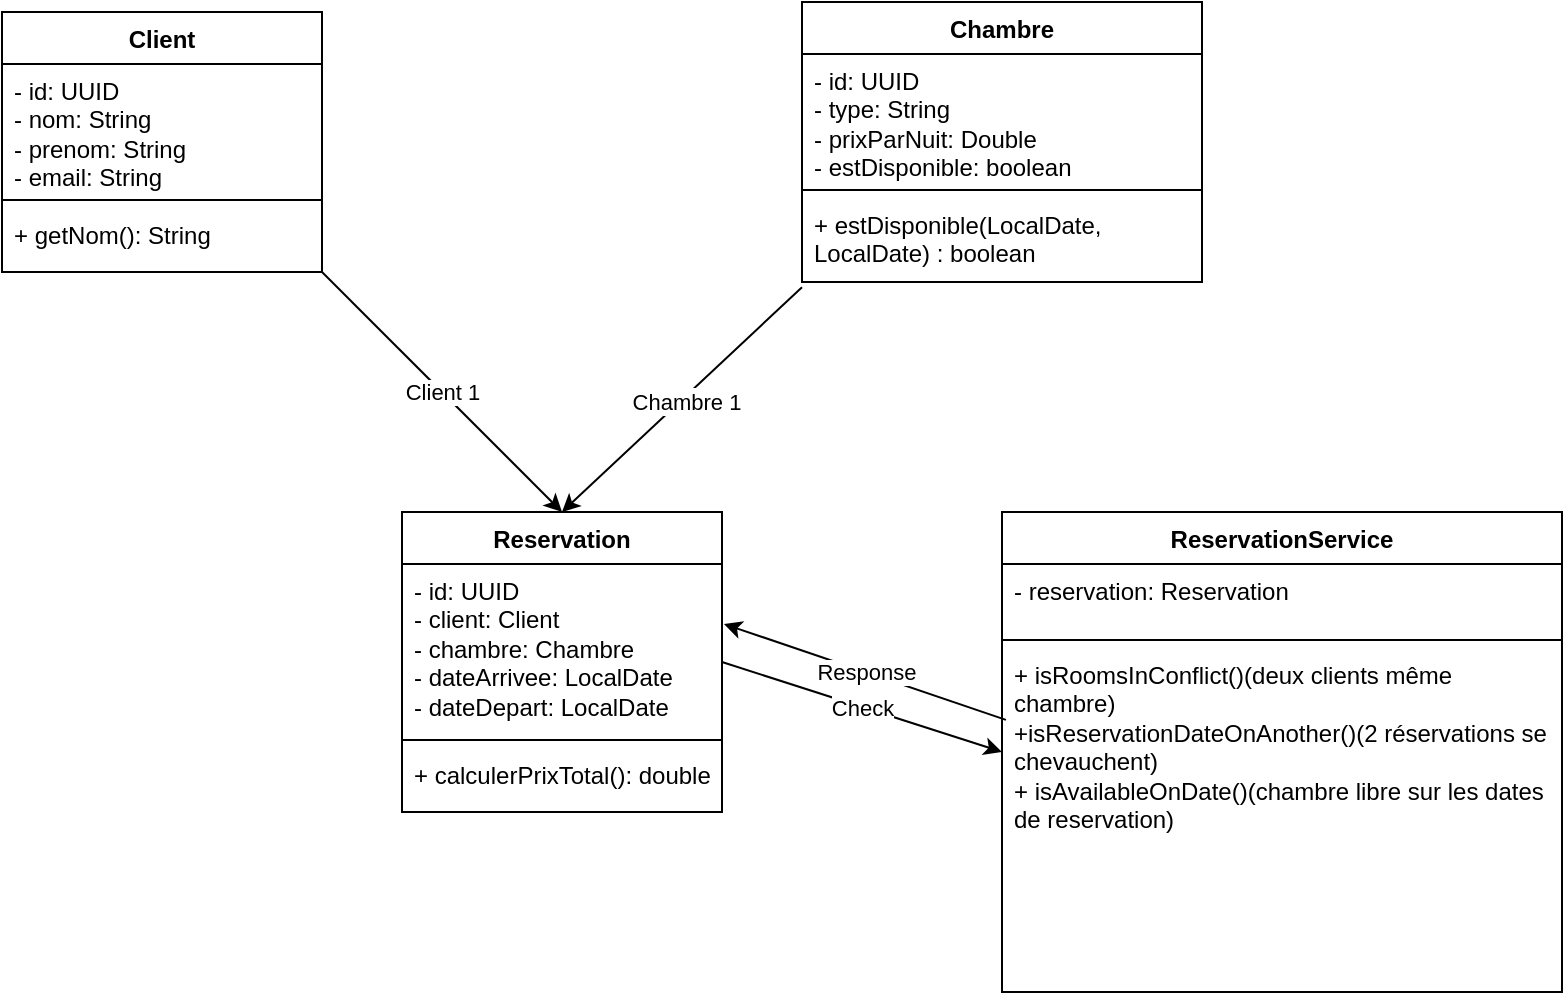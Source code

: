 <mxfile version="27.0.9">
  <diagram name="Page-1" id="56p3tTxSw4vIPlebLJ0_">
    <mxGraphModel dx="1376" dy="708" grid="1" gridSize="10" guides="1" tooltips="1" connect="1" arrows="1" fold="1" page="1" pageScale="1" pageWidth="827" pageHeight="1169" math="0" shadow="0">
      <root>
        <mxCell id="0" />
        <mxCell id="1" parent="0" />
        <mxCell id="KOLzSXzSA_FoPedkpZ7Q-11" value="Client" style="swimlane;fontStyle=1;align=center;verticalAlign=top;childLayout=stackLayout;horizontal=1;startSize=26;horizontalStack=0;resizeParent=1;resizeParentMax=0;resizeLast=0;collapsible=1;marginBottom=0;whiteSpace=wrap;html=1;" parent="1" vertex="1">
          <mxGeometry x="40" y="30" width="160" height="130" as="geometry" />
        </mxCell>
        <mxCell id="KOLzSXzSA_FoPedkpZ7Q-12" value="&lt;div&gt;- id: UUID&lt;/div&gt;&lt;div&gt;- nom: String&lt;/div&gt;&lt;div&gt;- prenom: String&lt;/div&gt;&lt;div&gt;- email: String&lt;/div&gt;" style="text;strokeColor=none;fillColor=none;align=left;verticalAlign=top;spacingLeft=4;spacingRight=4;overflow=hidden;rotatable=0;points=[[0,0.5],[1,0.5]];portConstraint=eastwest;whiteSpace=wrap;html=1;" parent="KOLzSXzSA_FoPedkpZ7Q-11" vertex="1">
          <mxGeometry y="26" width="160" height="64" as="geometry" />
        </mxCell>
        <mxCell id="KOLzSXzSA_FoPedkpZ7Q-13" value="" style="line;strokeWidth=1;fillColor=none;align=left;verticalAlign=middle;spacingTop=-1;spacingLeft=3;spacingRight=3;rotatable=0;labelPosition=right;points=[];portConstraint=eastwest;strokeColor=inherit;" parent="KOLzSXzSA_FoPedkpZ7Q-11" vertex="1">
          <mxGeometry y="90" width="160" height="8" as="geometry" />
        </mxCell>
        <mxCell id="KOLzSXzSA_FoPedkpZ7Q-14" value="+ getNom(): String" style="text;strokeColor=none;fillColor=none;align=left;verticalAlign=top;spacingLeft=4;spacingRight=4;overflow=hidden;rotatable=0;points=[[0,0.5],[1,0.5]];portConstraint=eastwest;whiteSpace=wrap;html=1;" parent="KOLzSXzSA_FoPedkpZ7Q-11" vertex="1">
          <mxGeometry y="98" width="160" height="32" as="geometry" />
        </mxCell>
        <mxCell id="KOLzSXzSA_FoPedkpZ7Q-15" value="Chambre" style="swimlane;fontStyle=1;align=center;verticalAlign=top;childLayout=stackLayout;horizontal=1;startSize=26;horizontalStack=0;resizeParent=1;resizeParentMax=0;resizeLast=0;collapsible=1;marginBottom=0;whiteSpace=wrap;html=1;" parent="1" vertex="1">
          <mxGeometry x="440" y="25" width="200" height="140" as="geometry">
            <mxRectangle x="440" y="70" width="90" height="30" as="alternateBounds" />
          </mxGeometry>
        </mxCell>
        <mxCell id="KOLzSXzSA_FoPedkpZ7Q-16" value="&lt;div&gt;- id: UUID&lt;/div&gt;&lt;div&gt;- type: String&lt;/div&gt;&lt;div&gt;- prixParNuit: Double&lt;/div&gt;&lt;div&gt;- estDisponible: boolean&lt;/div&gt;" style="text;strokeColor=none;fillColor=none;align=left;verticalAlign=top;spacingLeft=4;spacingRight=4;overflow=hidden;rotatable=0;points=[[0,0.5],[1,0.5]];portConstraint=eastwest;whiteSpace=wrap;html=1;" parent="KOLzSXzSA_FoPedkpZ7Q-15" vertex="1">
          <mxGeometry y="26" width="200" height="64" as="geometry" />
        </mxCell>
        <mxCell id="KOLzSXzSA_FoPedkpZ7Q-17" value="" style="line;strokeWidth=1;fillColor=none;align=left;verticalAlign=middle;spacingTop=-1;spacingLeft=3;spacingRight=3;rotatable=0;labelPosition=right;points=[];portConstraint=eastwest;strokeColor=inherit;" parent="KOLzSXzSA_FoPedkpZ7Q-15" vertex="1">
          <mxGeometry y="90" width="200" height="8" as="geometry" />
        </mxCell>
        <mxCell id="KOLzSXzSA_FoPedkpZ7Q-18" value="+ estDisponible(LocalDate, LocalDate) : boolean" style="text;strokeColor=none;fillColor=none;align=left;verticalAlign=top;spacingLeft=4;spacingRight=4;overflow=hidden;rotatable=0;points=[[0,0.5],[1,0.5]];portConstraint=eastwest;whiteSpace=wrap;html=1;" parent="KOLzSXzSA_FoPedkpZ7Q-15" vertex="1">
          <mxGeometry y="98" width="200" height="42" as="geometry" />
        </mxCell>
        <mxCell id="h52rlHnmPMz8dH0riewW-2" value="Reservation" style="swimlane;fontStyle=1;align=center;verticalAlign=top;childLayout=stackLayout;horizontal=1;startSize=26;horizontalStack=0;resizeParent=1;resizeParentMax=0;resizeLast=0;collapsible=1;marginBottom=0;whiteSpace=wrap;html=1;" parent="1" vertex="1">
          <mxGeometry x="240" y="280" width="160" height="150" as="geometry" />
        </mxCell>
        <mxCell id="h52rlHnmPMz8dH0riewW-3" value="&lt;div&gt;- id: UUID&lt;/div&gt;&lt;div&gt;- client: Client&lt;/div&gt;&lt;div&gt;- chambre: Chambre&lt;/div&gt;&lt;div&gt;- dateArrivee: LocalDate&lt;/div&gt;&lt;div&gt;- dateDepart: LocalDate&lt;/div&gt;&lt;div&gt;&lt;br&gt;&lt;/div&gt;" style="text;strokeColor=none;fillColor=none;align=left;verticalAlign=top;spacingLeft=4;spacingRight=4;overflow=hidden;rotatable=0;points=[[0,0.5],[1,0.5]];portConstraint=eastwest;whiteSpace=wrap;html=1;" parent="h52rlHnmPMz8dH0riewW-2" vertex="1">
          <mxGeometry y="26" width="160" height="84" as="geometry" />
        </mxCell>
        <mxCell id="h52rlHnmPMz8dH0riewW-4" value="" style="line;strokeWidth=1;fillColor=none;align=left;verticalAlign=middle;spacingTop=-1;spacingLeft=3;spacingRight=3;rotatable=0;labelPosition=right;points=[];portConstraint=eastwest;strokeColor=inherit;" parent="h52rlHnmPMz8dH0riewW-2" vertex="1">
          <mxGeometry y="110" width="160" height="8" as="geometry" />
        </mxCell>
        <mxCell id="h52rlHnmPMz8dH0riewW-5" value="+ calculerPrixTotal(): double" style="text;strokeColor=none;fillColor=none;align=left;verticalAlign=top;spacingLeft=4;spacingRight=4;overflow=hidden;rotatable=0;points=[[0,0.5],[1,0.5]];portConstraint=eastwest;whiteSpace=wrap;html=1;" parent="h52rlHnmPMz8dH0riewW-2" vertex="1">
          <mxGeometry y="118" width="160" height="32" as="geometry" />
        </mxCell>
        <mxCell id="h52rlHnmPMz8dH0riewW-8" value="" style="endArrow=classic;html=1;rounded=0;entryX=0.5;entryY=0;entryDx=0;entryDy=0;exitX=1;exitY=1;exitDx=0;exitDy=0;" parent="1" target="h52rlHnmPMz8dH0riewW-2" edge="1" source="KOLzSXzSA_FoPedkpZ7Q-11">
          <mxGeometry relative="1" as="geometry">
            <mxPoint x="280" y="200" as="sourcePoint" />
            <mxPoint x="380" y="200" as="targetPoint" />
          </mxGeometry>
        </mxCell>
        <mxCell id="h52rlHnmPMz8dH0riewW-9" value="Label" style="edgeLabel;resizable=0;html=1;;align=center;verticalAlign=middle;" parent="h52rlHnmPMz8dH0riewW-8" connectable="0" vertex="1">
          <mxGeometry relative="1" as="geometry" />
        </mxCell>
        <mxCell id="h52rlHnmPMz8dH0riewW-10" value="&lt;div&gt;Client 1&lt;/div&gt;" style="edgeLabel;html=1;align=center;verticalAlign=middle;resizable=0;points=[];" parent="h52rlHnmPMz8dH0riewW-8" vertex="1" connectable="0">
          <mxGeometry x="-0.012" y="1" relative="1" as="geometry">
            <mxPoint y="1" as="offset" />
          </mxGeometry>
        </mxCell>
        <mxCell id="h52rlHnmPMz8dH0riewW-11" value="" style="endArrow=classic;html=1;rounded=0;entryX=0.5;entryY=0;entryDx=0;entryDy=0;exitX=0;exitY=1.063;exitDx=0;exitDy=0;exitPerimeter=0;" parent="1" source="KOLzSXzSA_FoPedkpZ7Q-18" target="h52rlHnmPMz8dH0riewW-2" edge="1">
          <mxGeometry relative="1" as="geometry">
            <mxPoint x="290" y="210" as="sourcePoint" />
            <mxPoint x="370" y="300" as="targetPoint" />
          </mxGeometry>
        </mxCell>
        <mxCell id="h52rlHnmPMz8dH0riewW-12" value="Label" style="edgeLabel;resizable=0;html=1;;align=center;verticalAlign=middle;" parent="h52rlHnmPMz8dH0riewW-11" connectable="0" vertex="1">
          <mxGeometry relative="1" as="geometry" />
        </mxCell>
        <mxCell id="h52rlHnmPMz8dH0riewW-13" value="Chambre 1" style="edgeLabel;html=1;align=center;verticalAlign=middle;resizable=0;points=[];" parent="h52rlHnmPMz8dH0riewW-11" vertex="1" connectable="0">
          <mxGeometry x="-0.012" y="1" relative="1" as="geometry">
            <mxPoint y="1" as="offset" />
          </mxGeometry>
        </mxCell>
        <mxCell id="PYG8eQ7FKiv1TOtpOL6Z-6" value="ReservationService" style="swimlane;fontStyle=1;align=center;verticalAlign=top;childLayout=stackLayout;horizontal=1;startSize=26;horizontalStack=0;resizeParent=1;resizeParentMax=0;resizeLast=0;collapsible=1;marginBottom=0;whiteSpace=wrap;html=1;" vertex="1" parent="1">
          <mxGeometry x="540" y="280" width="280" height="240" as="geometry" />
        </mxCell>
        <mxCell id="PYG8eQ7FKiv1TOtpOL6Z-7" value="&lt;div&gt;- reservation: Reservation&lt;/div&gt;&lt;div&gt;&lt;br&gt;&lt;/div&gt;&lt;div&gt;&lt;br&gt;&lt;/div&gt;" style="text;strokeColor=none;fillColor=none;align=left;verticalAlign=top;spacingLeft=4;spacingRight=4;overflow=hidden;rotatable=0;points=[[0,0.5],[1,0.5]];portConstraint=eastwest;whiteSpace=wrap;html=1;" vertex="1" parent="PYG8eQ7FKiv1TOtpOL6Z-6">
          <mxGeometry y="26" width="280" height="34" as="geometry" />
        </mxCell>
        <mxCell id="PYG8eQ7FKiv1TOtpOL6Z-8" value="" style="line;strokeWidth=1;fillColor=none;align=left;verticalAlign=middle;spacingTop=-1;spacingLeft=3;spacingRight=3;rotatable=0;labelPosition=right;points=[];portConstraint=eastwest;strokeColor=inherit;" vertex="1" parent="PYG8eQ7FKiv1TOtpOL6Z-6">
          <mxGeometry y="60" width="280" height="8" as="geometry" />
        </mxCell>
        <mxCell id="PYG8eQ7FKiv1TOtpOL6Z-9" value="&lt;div&gt;+ isRoomsInConflict()(deux clients même chambre)&lt;/div&gt;&lt;div&gt;+isReservationDateOnAnother()(2 réservations se chevauchent)&lt;/div&gt;&lt;div&gt;+ isAvailableOnDate()(chambre libre sur les dates de reservation)&lt;/div&gt;&lt;div&gt;&amp;nbsp;&lt;br&gt;&lt;/div&gt;&lt;div&gt;&lt;br&gt;&lt;/div&gt;" style="text;strokeColor=none;fillColor=none;align=left;verticalAlign=top;spacingLeft=4;spacingRight=4;overflow=hidden;rotatable=0;points=[[0,0.5],[1,0.5]];portConstraint=eastwest;whiteSpace=wrap;html=1;" vertex="1" parent="PYG8eQ7FKiv1TOtpOL6Z-6">
          <mxGeometry y="68" width="280" height="172" as="geometry" />
        </mxCell>
        <mxCell id="PYG8eQ7FKiv1TOtpOL6Z-10" value="" style="endArrow=classic;html=1;rounded=0;entryX=0;entryY=0.302;entryDx=0;entryDy=0;exitX=1;exitY=0.5;exitDx=0;exitDy=0;entryPerimeter=0;" edge="1" parent="1" source="h52rlHnmPMz8dH0riewW-2" target="PYG8eQ7FKiv1TOtpOL6Z-9">
          <mxGeometry relative="1" as="geometry">
            <mxPoint x="415" y="430" as="sourcePoint" />
            <mxPoint x="500" y="440" as="targetPoint" />
          </mxGeometry>
        </mxCell>
        <mxCell id="PYG8eQ7FKiv1TOtpOL6Z-11" value="Check" style="edgeLabel;resizable=0;html=1;;align=center;verticalAlign=middle;" connectable="0" vertex="1" parent="PYG8eQ7FKiv1TOtpOL6Z-10">
          <mxGeometry relative="1" as="geometry" />
        </mxCell>
        <mxCell id="PYG8eQ7FKiv1TOtpOL6Z-14" value="" style="endArrow=classic;html=1;rounded=0;exitX=0.007;exitY=0.209;exitDx=0;exitDy=0;exitPerimeter=0;entryX=1.006;entryY=0.357;entryDx=0;entryDy=0;entryPerimeter=0;" edge="1" parent="1" source="PYG8eQ7FKiv1TOtpOL6Z-9" target="h52rlHnmPMz8dH0riewW-3">
          <mxGeometry relative="1" as="geometry">
            <mxPoint x="350" y="480" as="sourcePoint" />
            <mxPoint x="450" y="480" as="targetPoint" />
          </mxGeometry>
        </mxCell>
        <mxCell id="PYG8eQ7FKiv1TOtpOL6Z-15" value="Response" style="edgeLabel;resizable=0;html=1;;align=center;verticalAlign=middle;" connectable="0" vertex="1" parent="PYG8eQ7FKiv1TOtpOL6Z-14">
          <mxGeometry relative="1" as="geometry" />
        </mxCell>
      </root>
    </mxGraphModel>
  </diagram>
</mxfile>
